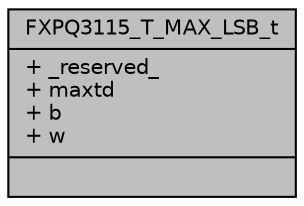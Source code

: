 digraph "FXPQ3115_T_MAX_LSB_t"
{
  edge [fontname="Helvetica",fontsize="10",labelfontname="Helvetica",labelfontsize="10"];
  node [fontname="Helvetica",fontsize="10",shape=record];
  Node1 [label="{FXPQ3115_T_MAX_LSB_t\n|+ _reserved_\l+ maxtd\l+ b\l+ w\l|}",height=0.2,width=0.4,color="black", fillcolor="grey75", style="filled", fontcolor="black"];
}
